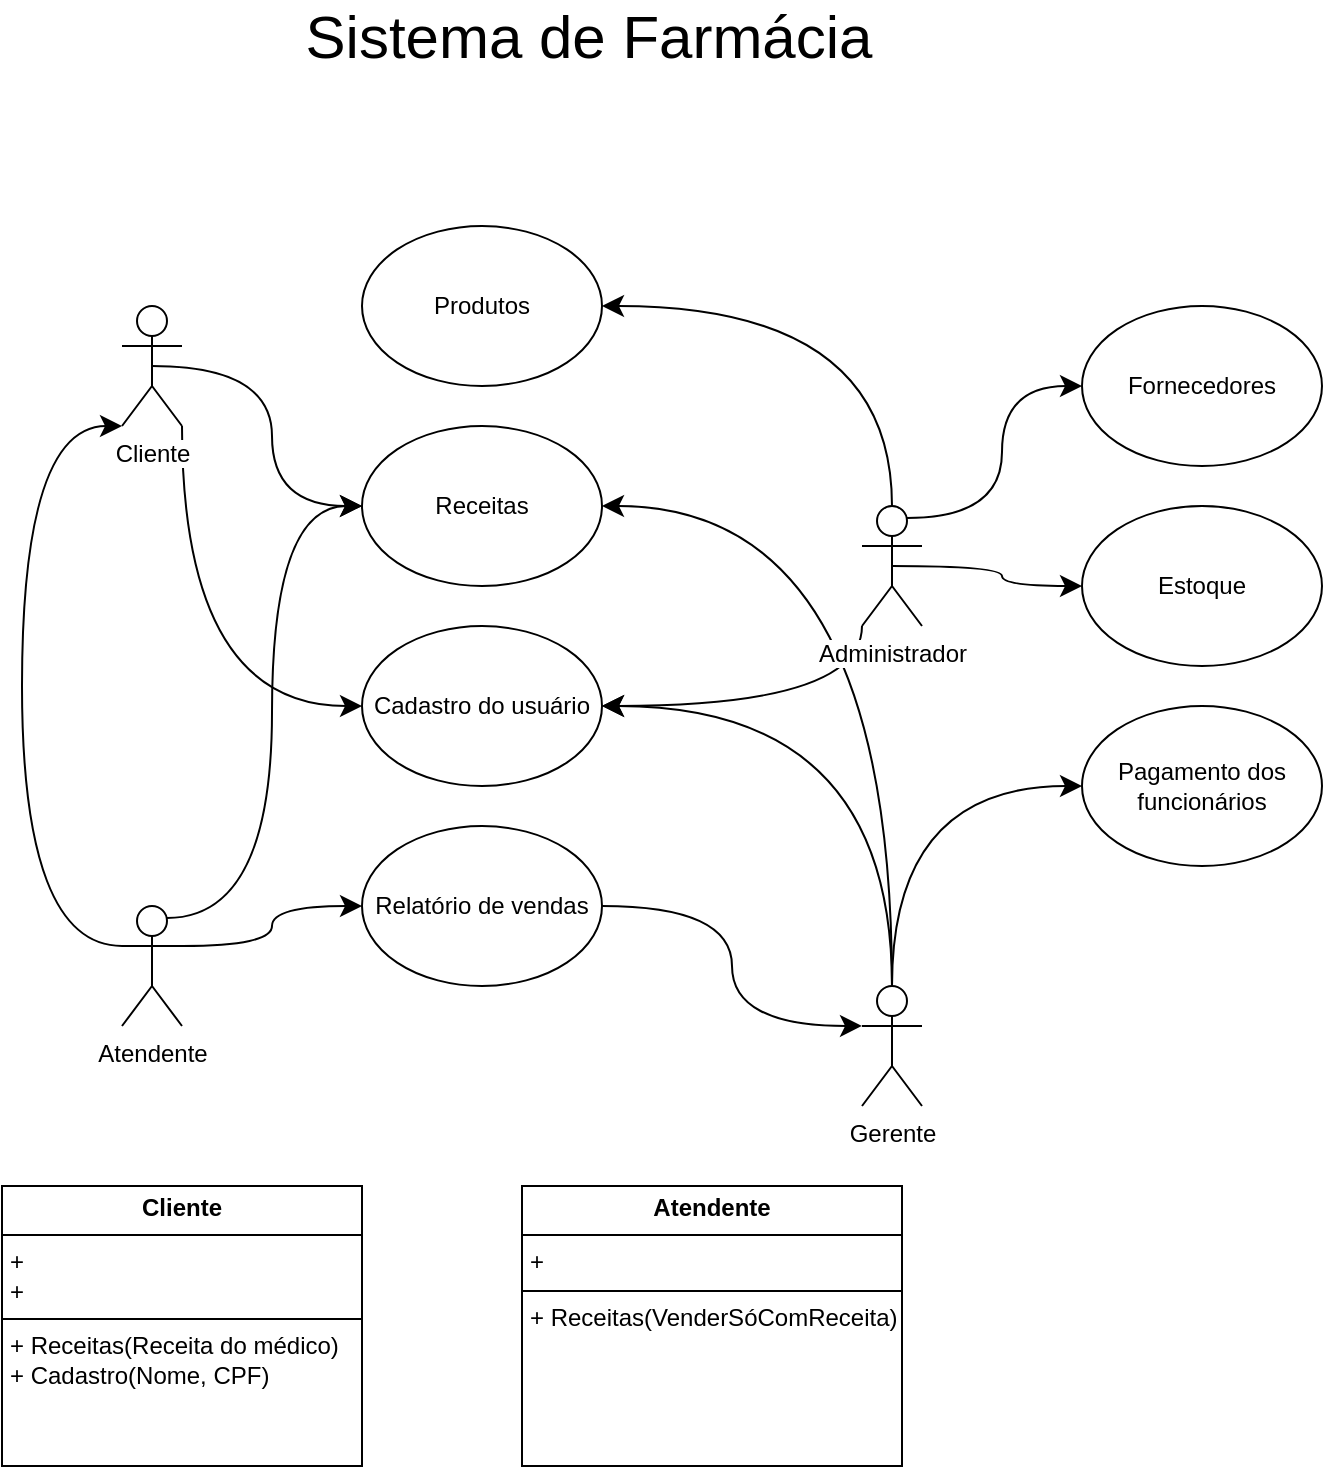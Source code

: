 <mxfile version="26.1.3" pages="3">
  <diagram id="IXz0Fq-93dmHNVotsP2l" name="Atividades">
    <mxGraphModel dx="1877" dy="607" grid="1" gridSize="10" guides="1" tooltips="1" connect="1" arrows="1" fold="1" page="1" pageScale="1" pageWidth="827" pageHeight="1169" background="none" math="0" shadow="0">
      <root>
        <mxCell id="0" />
        <mxCell id="1" parent="0" />
        <mxCell id="Or0eYHsXUX2wNY9AoTQA-14" value="&lt;font style=&quot;font-size: 30px;&quot;&gt;Sistema de Farmácia&lt;/font&gt;" style="text;html=1;align=center;verticalAlign=middle;whiteSpace=wrap;rounded=0;" vertex="1" parent="1">
          <mxGeometry x="-620" y="10" width="347" height="30" as="geometry" />
        </mxCell>
        <mxCell id="Or0eYHsXUX2wNY9AoTQA-27" value="Produtos" style="ellipse;whiteSpace=wrap;html=1;fontFamily=Helvetica;fontSize=12;fontColor=default;labelBackgroundColor=default;" vertex="1" parent="1">
          <mxGeometry x="-560" y="120" width="120" height="80" as="geometry" />
        </mxCell>
        <mxCell id="Or0eYHsXUX2wNY9AoTQA-30" value="Receitas" style="ellipse;whiteSpace=wrap;html=1;fontFamily=Helvetica;fontSize=12;fontColor=default;labelBackgroundColor=default;" vertex="1" parent="1">
          <mxGeometry x="-560" y="220" width="120" height="80" as="geometry" />
        </mxCell>
        <mxCell id="Or0eYHsXUX2wNY9AoTQA-32" value="Relatório de vendas" style="ellipse;whiteSpace=wrap;html=1;fontFamily=Helvetica;fontSize=12;fontColor=default;labelBackgroundColor=default;" vertex="1" parent="1">
          <mxGeometry x="-560" y="420" width="120" height="80" as="geometry" />
        </mxCell>
        <mxCell id="Or0eYHsXUX2wNY9AoTQA-55" style="edgeStyle=orthogonalEdgeStyle;shape=connector;curved=1;rounded=0;orthogonalLoop=1;jettySize=auto;html=1;exitX=0.5;exitY=0.5;exitDx=0;exitDy=0;exitPerimeter=0;entryX=0;entryY=0.5;entryDx=0;entryDy=0;strokeColor=default;align=center;verticalAlign=middle;fontFamily=Helvetica;fontSize=12;fontColor=default;labelBackgroundColor=default;startSize=8;endArrow=classic;endSize=8;" edge="1" parent="1" source="Or0eYHsXUX2wNY9AoTQA-34" target="Or0eYHsXUX2wNY9AoTQA-30">
          <mxGeometry relative="1" as="geometry" />
        </mxCell>
        <mxCell id="Or0eYHsXUX2wNY9AoTQA-56" style="edgeStyle=orthogonalEdgeStyle;shape=connector;curved=1;rounded=0;orthogonalLoop=1;jettySize=auto;html=1;exitX=1;exitY=1;exitDx=0;exitDy=0;exitPerimeter=0;entryX=0;entryY=0.5;entryDx=0;entryDy=0;strokeColor=default;align=center;verticalAlign=middle;fontFamily=Helvetica;fontSize=12;fontColor=default;labelBackgroundColor=default;startSize=8;endArrow=classic;endSize=8;" edge="1" parent="1" source="Or0eYHsXUX2wNY9AoTQA-34" target="Or0eYHsXUX2wNY9AoTQA-52">
          <mxGeometry relative="1" as="geometry" />
        </mxCell>
        <mxCell id="Or0eYHsXUX2wNY9AoTQA-34" value="Cliente" style="shape=umlActor;verticalLabelPosition=bottom;verticalAlign=top;html=1;outlineConnect=0;fontFamily=Helvetica;fontSize=12;fontColor=default;labelBackgroundColor=default;" vertex="1" parent="1">
          <mxGeometry x="-680" y="160" width="30" height="60" as="geometry" />
        </mxCell>
        <mxCell id="Or0eYHsXUX2wNY9AoTQA-45" style="edgeStyle=orthogonalEdgeStyle;shape=connector;curved=1;rounded=0;orthogonalLoop=1;jettySize=auto;html=1;exitX=0.75;exitY=0.1;exitDx=0;exitDy=0;exitPerimeter=0;entryX=0;entryY=0.5;entryDx=0;entryDy=0;strokeColor=default;align=center;verticalAlign=middle;fontFamily=Helvetica;fontSize=12;fontColor=default;labelBackgroundColor=default;startSize=8;endArrow=classic;endSize=8;" edge="1" parent="1" source="Or0eYHsXUX2wNY9AoTQA-35" target="Or0eYHsXUX2wNY9AoTQA-30">
          <mxGeometry relative="1" as="geometry" />
        </mxCell>
        <mxCell id="Or0eYHsXUX2wNY9AoTQA-46" style="edgeStyle=orthogonalEdgeStyle;shape=connector;curved=1;rounded=0;orthogonalLoop=1;jettySize=auto;html=1;exitX=1;exitY=0.333;exitDx=0;exitDy=0;exitPerimeter=0;entryX=0;entryY=0.5;entryDx=0;entryDy=0;strokeColor=default;align=center;verticalAlign=middle;fontFamily=Helvetica;fontSize=12;fontColor=default;labelBackgroundColor=default;startSize=8;endArrow=classic;endSize=8;" edge="1" parent="1" source="Or0eYHsXUX2wNY9AoTQA-35" target="Or0eYHsXUX2wNY9AoTQA-32">
          <mxGeometry relative="1" as="geometry" />
        </mxCell>
        <mxCell id="Or0eYHsXUX2wNY9AoTQA-35" value="Atendente" style="shape=umlActor;verticalLabelPosition=bottom;verticalAlign=top;html=1;outlineConnect=0;fontFamily=Helvetica;fontSize=12;fontColor=default;labelBackgroundColor=default;" vertex="1" parent="1">
          <mxGeometry x="-680" y="460" width="30" height="60" as="geometry" />
        </mxCell>
        <mxCell id="Or0eYHsXUX2wNY9AoTQA-68" style="edgeStyle=orthogonalEdgeStyle;shape=connector;curved=1;rounded=0;orthogonalLoop=1;jettySize=auto;html=1;exitX=0.5;exitY=0;exitDx=0;exitDy=0;exitPerimeter=0;entryX=1;entryY=0.5;entryDx=0;entryDy=0;strokeColor=default;align=center;verticalAlign=middle;fontFamily=Helvetica;fontSize=12;fontColor=default;labelBackgroundColor=default;startSize=8;endArrow=classic;endSize=8;" edge="1" parent="1" source="Or0eYHsXUX2wNY9AoTQA-36" target="Or0eYHsXUX2wNY9AoTQA-52">
          <mxGeometry relative="1" as="geometry" />
        </mxCell>
        <mxCell id="Or0eYHsXUX2wNY9AoTQA-69" style="edgeStyle=orthogonalEdgeStyle;shape=connector;curved=1;rounded=0;orthogonalLoop=1;jettySize=auto;html=1;exitX=0.5;exitY=0;exitDx=0;exitDy=0;exitPerimeter=0;entryX=1;entryY=0.5;entryDx=0;entryDy=0;strokeColor=default;align=center;verticalAlign=middle;fontFamily=Helvetica;fontSize=12;fontColor=default;labelBackgroundColor=default;startSize=8;endArrow=classic;endSize=8;" edge="1" parent="1" source="Or0eYHsXUX2wNY9AoTQA-36" target="Or0eYHsXUX2wNY9AoTQA-30">
          <mxGeometry relative="1" as="geometry" />
        </mxCell>
        <mxCell id="Or0eYHsXUX2wNY9AoTQA-70" style="edgeStyle=orthogonalEdgeStyle;shape=connector;curved=1;rounded=0;orthogonalLoop=1;jettySize=auto;html=1;exitX=0.5;exitY=0;exitDx=0;exitDy=0;exitPerimeter=0;entryX=1;entryY=0.5;entryDx=0;entryDy=0;strokeColor=default;align=center;verticalAlign=middle;fontFamily=Helvetica;fontSize=12;fontColor=default;labelBackgroundColor=default;startSize=8;endArrow=classic;endSize=8;" edge="1" parent="1" source="Or0eYHsXUX2wNY9AoTQA-37" target="Or0eYHsXUX2wNY9AoTQA-27">
          <mxGeometry relative="1" as="geometry" />
        </mxCell>
        <mxCell id="Or0eYHsXUX2wNY9AoTQA-75" style="edgeStyle=orthogonalEdgeStyle;shape=connector;curved=1;rounded=0;orthogonalLoop=1;jettySize=auto;html=1;exitX=0.5;exitY=0;exitDx=0;exitDy=0;exitPerimeter=0;entryX=0;entryY=0.5;entryDx=0;entryDy=0;strokeColor=default;align=center;verticalAlign=middle;fontFamily=Helvetica;fontSize=12;fontColor=default;labelBackgroundColor=none;startSize=8;endArrow=classic;endSize=8;" edge="1" parent="1" source="Or0eYHsXUX2wNY9AoTQA-36" target="Or0eYHsXUX2wNY9AoTQA-72">
          <mxGeometry relative="1" as="geometry" />
        </mxCell>
        <mxCell id="Or0eYHsXUX2wNY9AoTQA-36" value="Gerente" style="shape=umlActor;verticalLabelPosition=bottom;verticalAlign=top;html=1;outlineConnect=0;fontFamily=Helvetica;fontSize=12;fontColor=default;labelBackgroundColor=default;" vertex="1" parent="1">
          <mxGeometry x="-310" y="500" width="30" height="60" as="geometry" />
        </mxCell>
        <mxCell id="Or0eYHsXUX2wNY9AoTQA-57" style="edgeStyle=orthogonalEdgeStyle;shape=connector;curved=1;rounded=0;orthogonalLoop=1;jettySize=auto;html=1;exitX=0;exitY=1;exitDx=0;exitDy=0;exitPerimeter=0;entryX=1;entryY=0.5;entryDx=0;entryDy=0;strokeColor=default;align=center;verticalAlign=middle;fontFamily=Helvetica;fontSize=12;fontColor=default;labelBackgroundColor=default;startSize=8;endArrow=classic;endSize=8;" edge="1" parent="1" source="Or0eYHsXUX2wNY9AoTQA-37" target="Or0eYHsXUX2wNY9AoTQA-52">
          <mxGeometry relative="1" as="geometry" />
        </mxCell>
        <mxCell id="Or0eYHsXUX2wNY9AoTQA-63" style="edgeStyle=orthogonalEdgeStyle;shape=connector;curved=1;rounded=0;orthogonalLoop=1;jettySize=auto;html=1;exitX=0.75;exitY=0.1;exitDx=0;exitDy=0;exitPerimeter=0;entryX=0;entryY=0.5;entryDx=0;entryDy=0;strokeColor=default;align=center;verticalAlign=middle;fontFamily=Helvetica;fontSize=12;fontColor=default;labelBackgroundColor=default;startSize=8;endArrow=classic;endSize=8;" edge="1" parent="1" source="Or0eYHsXUX2wNY9AoTQA-37" target="Or0eYHsXUX2wNY9AoTQA-59">
          <mxGeometry relative="1" as="geometry" />
        </mxCell>
        <mxCell id="Or0eYHsXUX2wNY9AoTQA-66" style="edgeStyle=orthogonalEdgeStyle;shape=connector;curved=1;rounded=0;orthogonalLoop=1;jettySize=auto;html=1;exitX=0.5;exitY=0.5;exitDx=0;exitDy=0;exitPerimeter=0;entryX=0;entryY=0.5;entryDx=0;entryDy=0;strokeColor=default;align=center;verticalAlign=middle;fontFamily=Helvetica;fontSize=12;fontColor=default;labelBackgroundColor=default;startSize=8;endArrow=classic;endSize=8;" edge="1" parent="1" source="Or0eYHsXUX2wNY9AoTQA-37" target="Or0eYHsXUX2wNY9AoTQA-64">
          <mxGeometry relative="1" as="geometry" />
        </mxCell>
        <mxCell id="Or0eYHsXUX2wNY9AoTQA-52" value="Cadastro do usuário" style="ellipse;whiteSpace=wrap;html=1;fontFamily=Helvetica;fontSize=12;fontColor=default;labelBackgroundColor=default;" vertex="1" parent="1">
          <mxGeometry x="-560" y="320" width="120" height="80" as="geometry" />
        </mxCell>
        <mxCell id="Or0eYHsXUX2wNY9AoTQA-59" value="Fornecedores" style="ellipse;whiteSpace=wrap;html=1;fontFamily=Helvetica;fontSize=12;fontColor=default;labelBackgroundColor=default;" vertex="1" parent="1">
          <mxGeometry x="-200" y="160" width="120" height="80" as="geometry" />
        </mxCell>
        <mxCell id="Or0eYHsXUX2wNY9AoTQA-60" style="edgeStyle=orthogonalEdgeStyle;shape=connector;curved=1;rounded=0;orthogonalLoop=1;jettySize=auto;html=1;exitX=0;exitY=0.333;exitDx=0;exitDy=0;exitPerimeter=0;entryX=0;entryY=1;entryDx=0;entryDy=0;entryPerimeter=0;strokeColor=default;align=center;verticalAlign=middle;fontFamily=Helvetica;fontSize=12;fontColor=default;labelBackgroundColor=default;startSize=8;endArrow=classic;endSize=8;" edge="1" parent="1" source="Or0eYHsXUX2wNY9AoTQA-35" target="Or0eYHsXUX2wNY9AoTQA-34">
          <mxGeometry relative="1" as="geometry">
            <Array as="points">
              <mxPoint x="-730" y="480" />
              <mxPoint x="-730" y="220" />
            </Array>
          </mxGeometry>
        </mxCell>
        <mxCell id="Or0eYHsXUX2wNY9AoTQA-64" value="Estoque" style="ellipse;whiteSpace=wrap;html=1;fontFamily=Helvetica;fontSize=12;fontColor=default;labelBackgroundColor=none;" vertex="1" parent="1">
          <mxGeometry x="-200" y="260" width="120" height="80" as="geometry" />
        </mxCell>
        <mxCell id="Or0eYHsXUX2wNY9AoTQA-71" style="edgeStyle=orthogonalEdgeStyle;shape=connector;curved=1;rounded=0;orthogonalLoop=1;jettySize=auto;html=1;exitX=1;exitY=0.5;exitDx=0;exitDy=0;entryX=0;entryY=0.333;entryDx=0;entryDy=0;entryPerimeter=0;strokeColor=default;align=center;verticalAlign=middle;fontFamily=Helvetica;fontSize=12;fontColor=default;labelBackgroundColor=default;startSize=8;endArrow=classic;endSize=8;" edge="1" parent="1" source="Or0eYHsXUX2wNY9AoTQA-32" target="Or0eYHsXUX2wNY9AoTQA-36">
          <mxGeometry relative="1" as="geometry" />
        </mxCell>
        <mxCell id="Or0eYHsXUX2wNY9AoTQA-72" value="Pagamento dos funcionários" style="ellipse;whiteSpace=wrap;html=1;fontFamily=Helvetica;fontSize=12;fontColor=default;labelBackgroundColor=none;fillColor=default;" vertex="1" parent="1">
          <mxGeometry x="-200" y="360" width="120" height="80" as="geometry" />
        </mxCell>
        <mxCell id="VMV5AwSXwk9dgEJx4DUB-1" value="&lt;p style=&quot;margin:0px;margin-top:4px;text-align:center;&quot;&gt;&lt;b&gt;Cliente&lt;/b&gt;&lt;/p&gt;&lt;hr size=&quot;1&quot; style=&quot;border-style:solid;&quot;&gt;&lt;p style=&quot;margin:0px;margin-left:4px;&quot;&gt;+&amp;nbsp;&lt;br&gt;+&amp;nbsp;&lt;/p&gt;&lt;hr size=&quot;1&quot; style=&quot;border-style:solid;&quot;&gt;&lt;p style=&quot;margin:0px;margin-left:4px;&quot;&gt;+ Receitas(Receita do médico)&lt;br&gt;&lt;/p&gt;&lt;p style=&quot;margin:0px;margin-left:4px;&quot;&gt;+ Cadastro(Nome, CPF)&lt;/p&gt;" style="verticalAlign=top;align=left;overflow=fill;html=1;whiteSpace=wrap;strokeColor=default;fontFamily=Helvetica;fontSize=12;fontColor=default;labelBackgroundColor=none;fillColor=default;" vertex="1" parent="1">
          <mxGeometry x="-740" y="600" width="180" height="140" as="geometry" />
        </mxCell>
        <mxCell id="VMV5AwSXwk9dgEJx4DUB-2" value="&lt;p style=&quot;margin:0px;margin-top:4px;text-align:center;&quot;&gt;&lt;b&gt;Atendente&lt;/b&gt;&lt;/p&gt;&lt;hr size=&quot;1&quot; style=&quot;border-style:solid;&quot;&gt;&lt;p style=&quot;margin:0px;margin-left:4px;&quot;&gt;+&amp;nbsp;&lt;br&gt;&lt;/p&gt;&lt;hr size=&quot;1&quot; style=&quot;border-style:solid;&quot;&gt;&lt;p style=&quot;margin:0px;margin-left:4px;&quot;&gt;+ Receitas(VenderSóComReceita)&lt;br&gt;&lt;/p&gt;" style="verticalAlign=top;align=left;overflow=fill;html=1;whiteSpace=wrap;strokeColor=default;fontFamily=Helvetica;fontSize=12;fontColor=default;labelBackgroundColor=none;fillColor=default;" vertex="1" parent="1">
          <mxGeometry x="-480" y="600" width="190" height="140" as="geometry" />
        </mxCell>
        <mxCell id="Or0eYHsXUX2wNY9AoTQA-37" value="Administrador" style="shape=umlActor;verticalLabelPosition=bottom;verticalAlign=top;html=1;outlineConnect=0;fontFamily=Helvetica;fontSize=12;fontColor=default;labelBackgroundColor=default;" vertex="1" parent="1">
          <mxGeometry x="-310" y="260" width="30" height="60" as="geometry" />
        </mxCell>
      </root>
    </mxGraphModel>
  </diagram>
  <diagram id="fKSHDK6TExbN_JwvmpGc" name="D. Caso de uso">
    <mxGraphModel dx="1050" dy="741" grid="1" gridSize="10" guides="1" tooltips="1" connect="1" arrows="1" fold="1" page="1" pageScale="1" pageWidth="827" pageHeight="1169" background="none" math="0" shadow="1">
      <root>
        <mxCell id="0" />
        <mxCell id="1" parent="0" />
        <mxCell id="9OFZfF6DnT_0P9i0OkQr-1" value="Criar conta" style="ellipse;whiteSpace=wrap;html=1;" parent="1" vertex="1">
          <mxGeometry x="294" y="30" width="120" height="80" as="geometry" />
        </mxCell>
        <mxCell id="9OFZfF6DnT_0P9i0OkQr-2" value="Editar conta" style="ellipse;whiteSpace=wrap;html=1;" parent="1" vertex="1">
          <mxGeometry x="400" y="110" width="120" height="80" as="geometry" />
        </mxCell>
        <mxCell id="9OFZfF6DnT_0P9i0OkQr-3" value="Excluir conta" style="ellipse;whiteSpace=wrap;html=1;" parent="1" vertex="1">
          <mxGeometry x="414" y="230" width="120" height="80" as="geometry" />
        </mxCell>
        <mxCell id="9OFZfF6DnT_0P9i0OkQr-11" style="edgeStyle=orthogonalEdgeStyle;rounded=0;orthogonalLoop=1;jettySize=auto;html=1;exitX=0.5;exitY=0;exitDx=0;exitDy=0;exitPerimeter=0;entryX=0.5;entryY=1;entryDx=0;entryDy=0;curved=1;" parent="1" source="9OFZfF6DnT_0P9i0OkQr-4" target="9OFZfF6DnT_0P9i0OkQr-1" edge="1">
          <mxGeometry relative="1" as="geometry" />
        </mxCell>
        <mxCell id="9OFZfF6DnT_0P9i0OkQr-22" style="edgeStyle=orthogonalEdgeStyle;rounded=0;orthogonalLoop=1;jettySize=auto;html=1;exitX=1;exitY=0.333;exitDx=0;exitDy=0;exitPerimeter=0;entryX=0;entryY=0.5;entryDx=0;entryDy=0;curved=1;" parent="1" source="9OFZfF6DnT_0P9i0OkQr-4" target="9OFZfF6DnT_0P9i0OkQr-2" edge="1">
          <mxGeometry relative="1" as="geometry" />
        </mxCell>
        <mxCell id="9OFZfF6DnT_0P9i0OkQr-4" value="Cliente" style="shape=umlActor;verticalLabelPosition=bottom;verticalAlign=top;html=1;outlineConnect=0;" parent="1" vertex="1">
          <mxGeometry x="280" y="200" width="40" height="80" as="geometry" />
        </mxCell>
        <mxCell id="9OFZfF6DnT_0P9i0OkQr-14" value="Recuperar senha" style="ellipse;whiteSpace=wrap;html=1;" parent="1" vertex="1">
          <mxGeometry x="340" y="340" width="120" height="80" as="geometry" />
        </mxCell>
        <mxCell id="9OFZfF6DnT_0P9i0OkQr-23" style="edgeStyle=orthogonalEdgeStyle;rounded=0;orthogonalLoop=1;jettySize=auto;html=1;exitX=0.25;exitY=0.1;exitDx=0;exitDy=0;exitPerimeter=0;entryX=1;entryY=0.5;entryDx=0;entryDy=0;curved=1;" parent="1" source="9OFZfF6DnT_0P9i0OkQr-19" target="9OFZfF6DnT_0P9i0OkQr-1" edge="1">
          <mxGeometry relative="1" as="geometry" />
        </mxCell>
        <mxCell id="9OFZfF6DnT_0P9i0OkQr-25" style="edgeStyle=orthogonalEdgeStyle;rounded=0;orthogonalLoop=1;jettySize=auto;html=1;exitX=0;exitY=0.333;exitDx=0;exitDy=0;exitPerimeter=0;entryX=1;entryY=0.5;entryDx=0;entryDy=0;curved=1;" parent="1" source="9OFZfF6DnT_0P9i0OkQr-19" target="9OFZfF6DnT_0P9i0OkQr-3" edge="1">
          <mxGeometry relative="1" as="geometry" />
        </mxCell>
        <mxCell id="9OFZfF6DnT_0P9i0OkQr-26" style="edgeStyle=orthogonalEdgeStyle;rounded=0;orthogonalLoop=1;jettySize=auto;html=1;exitX=0;exitY=1;exitDx=0;exitDy=0;exitPerimeter=0;entryX=1;entryY=0.5;entryDx=0;entryDy=0;curved=1;" parent="1" source="9OFZfF6DnT_0P9i0OkQr-19" target="9OFZfF6DnT_0P9i0OkQr-14" edge="1">
          <mxGeometry relative="1" as="geometry" />
        </mxCell>
        <mxCell id="9OFZfF6DnT_0P9i0OkQr-19" value="Gerente" style="shape=umlActor;verticalLabelPosition=bottom;verticalAlign=top;html=1;outlineConnect=0;" parent="1" vertex="1">
          <mxGeometry x="710" y="130" width="40" height="80" as="geometry" />
        </mxCell>
      </root>
    </mxGraphModel>
  </diagram>
  <diagram id="6zSDGpq8xwgh9p5FZyTl" name="D. Classes">
    <mxGraphModel dx="1050" dy="691" grid="1" gridSize="10" guides="1" tooltips="1" connect="1" arrows="1" fold="1" page="1" pageScale="1" pageWidth="827" pageHeight="1169" math="0" shadow="0">
      <root>
        <mxCell id="0" />
        <mxCell id="1" parent="0" />
        <mxCell id="1Ft0Y9lOAYBuOPqj0RlM-1" value="&lt;p style=&quot;margin:0px;margin-top:4px;text-align:center;&quot;&gt;&lt;b&gt;Cliente&lt;/b&gt;&lt;/p&gt;&lt;hr size=&quot;1&quot; style=&quot;border-style:solid;&quot;&gt;&lt;p style=&quot;margin:0px;margin-left:4px;&quot;&gt;+ Criar_conta:&lt;br&gt;+ Login:&lt;/p&gt;&lt;hr size=&quot;1&quot; style=&quot;border-style:solid;&quot;&gt;&lt;p style=&quot;margin:0px;margin-left:4px;&quot;&gt;+ Criar conta(Nome,Usuário,Email,CPF,Senha)&lt;br&gt;+ Login(Usuário,Senha)&lt;/p&gt;&lt;p style=&quot;margin:0px;margin-left:4px;&quot;&gt;+&amp;nbsp;&lt;/p&gt;" style="verticalAlign=top;align=left;overflow=fill;html=1;whiteSpace=wrap;" vertex="1" parent="1">
          <mxGeometry x="319" y="150" width="311" height="140" as="geometry" />
        </mxCell>
      </root>
    </mxGraphModel>
  </diagram>
</mxfile>
